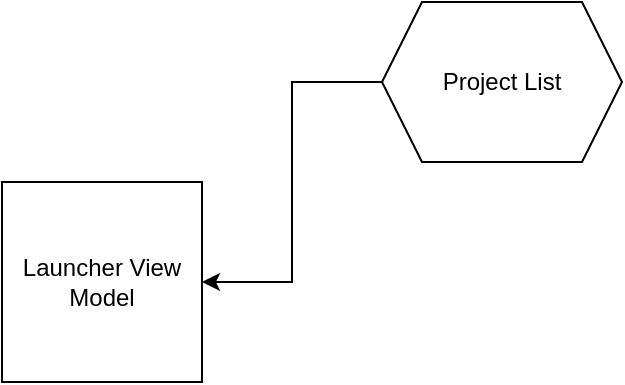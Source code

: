 ﻿<mxfile version="20.5.3" type="embed"><diagram id="WX05uieogiDWZdiktmwE" name="Page-1"><mxGraphModel dx="757" dy="691" grid="1" gridSize="10" guides="1" tooltips="1" connect="1" arrows="1" fold="1" page="1" pageScale="1" pageWidth="850" pageHeight="1100" math="0" shadow="0"><root><mxCell id="0"/><mxCell id="1" parent="0"/><mxCell id="2" value="Launcher View Model" style="whiteSpace=wrap;html=1;aspect=fixed;" vertex="1" parent="1"><mxGeometry x="120" y="170" width="100" height="100" as="geometry"/></mxCell><mxCell id="4" style="edgeStyle=orthogonalEdgeStyle;rounded=0;orthogonalLoop=1;jettySize=auto;html=1;exitX=0;exitY=0.5;exitDx=0;exitDy=0;entryX=1;entryY=0.5;entryDx=0;entryDy=0;" edge="1" parent="1" source="3" target="2"><mxGeometry relative="1" as="geometry"/></mxCell><mxCell id="3" value="Project List" style="shape=hexagon;perimeter=hexagonPerimeter2;whiteSpace=wrap;html=1;fixedSize=1;" vertex="1" parent="1"><mxGeometry x="310" y="80" width="120" height="80" as="geometry"/></mxCell></root></mxGraphModel></diagram></mxfile>